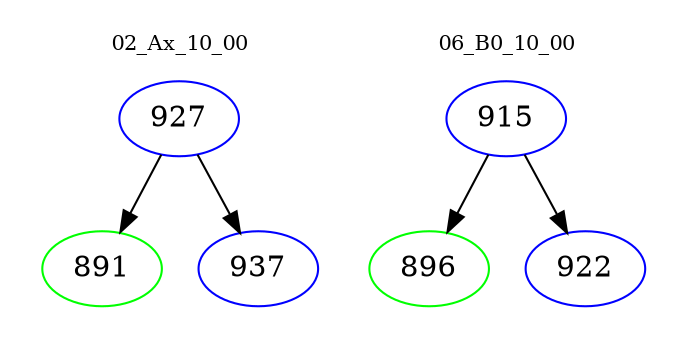 digraph{
subgraph cluster_0 {
color = white
label = "02_Ax_10_00";
fontsize=10;
T0_927 [label="927", color="blue"]
T0_927 -> T0_891 [color="black"]
T0_891 [label="891", color="green"]
T0_927 -> T0_937 [color="black"]
T0_937 [label="937", color="blue"]
}
subgraph cluster_1 {
color = white
label = "06_B0_10_00";
fontsize=10;
T1_915 [label="915", color="blue"]
T1_915 -> T1_896 [color="black"]
T1_896 [label="896", color="green"]
T1_915 -> T1_922 [color="black"]
T1_922 [label="922", color="blue"]
}
}
